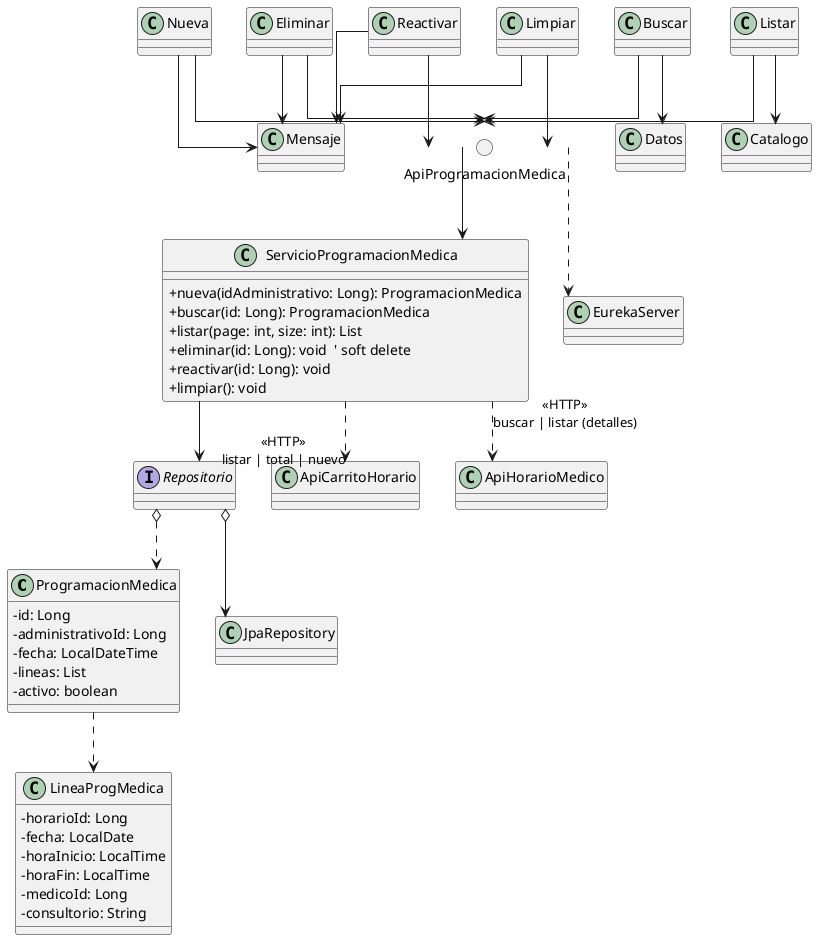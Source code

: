 @startuml ClinicMsProgramacionMedica
skinparam classAttributeIconSize 0
skinparam linetype ortho

' Entidades (programación y snapshot de líneas)
class ProgramacionMedica {
  -id: Long
  -administrativoId: Long
  -fecha: LocalDateTime
  -lineas: List
  -activo: boolean
}

class LineaProgMedica {
  -horarioId: Long
  -fecha: LocalDate
  -horaInicio: LocalTime
  -horaFin: LocalTime
  -medicoId: Long
  -consultorio: String
}

' Servicio
class ServicioProgramacionMedica {
  +nueva(idAdministrativo: Long): ProgramacionMedica
  +buscar(id: Long): ProgramacionMedica
  +listar(page: int, size: int): List
  +eliminar(id: Long): void  ' soft delete
  +reactivar(id: Long): void
  +limpiar(): void
}

' Repositorio e infra
interface Repositorio
class JpaRepository
class EurekaServer

' API, controlador y operaciones
circle ApiProgramacionMedica
class Nueva
class Buscar
class Listar
class Eliminar
class Reactivar
class Limpiar
class Mensaje
class Datos
class Catalogo

' MS remotos
class ApiCarritoHorario
class ApiHorarioMedico

' Operaciones -> API y vistas
Nueva --> ApiProgramacionMedica
Nueva --> Mensaje
Buscar --> ApiProgramacionMedica
Buscar --> Datos
Listar --> ApiProgramacionMedica
Listar --> Catalogo
Eliminar --> ApiProgramacionMedica
Eliminar --> Mensaje
Reactivar --> ApiProgramacionMedica
Reactivar --> Mensaje
Limpiar --> ApiProgramacionMedica
Limpiar --> Mensaje

' API -> Servicio
ApiProgramacionMedica --> ServicioProgramacionMedica

' Persistencia
ServicioProgramacionMedica --> Repositorio
Repositorio o--> JpaRepository
Repositorio o..> ProgramacionMedica
ProgramacionMedica ..> LineaProgMedica

' Eureka
ApiProgramacionMedica ..> EurekaServer

' Dependencias HTTP
ServicioProgramacionMedica ..> ApiCarritoHorario : <<HTTP>>\nlistar | total | nuevo
ServicioProgramacionMedica ..> ApiHorarioMedico : <<HTTP>>\nbuscar | listar (detalles)

@enduml
